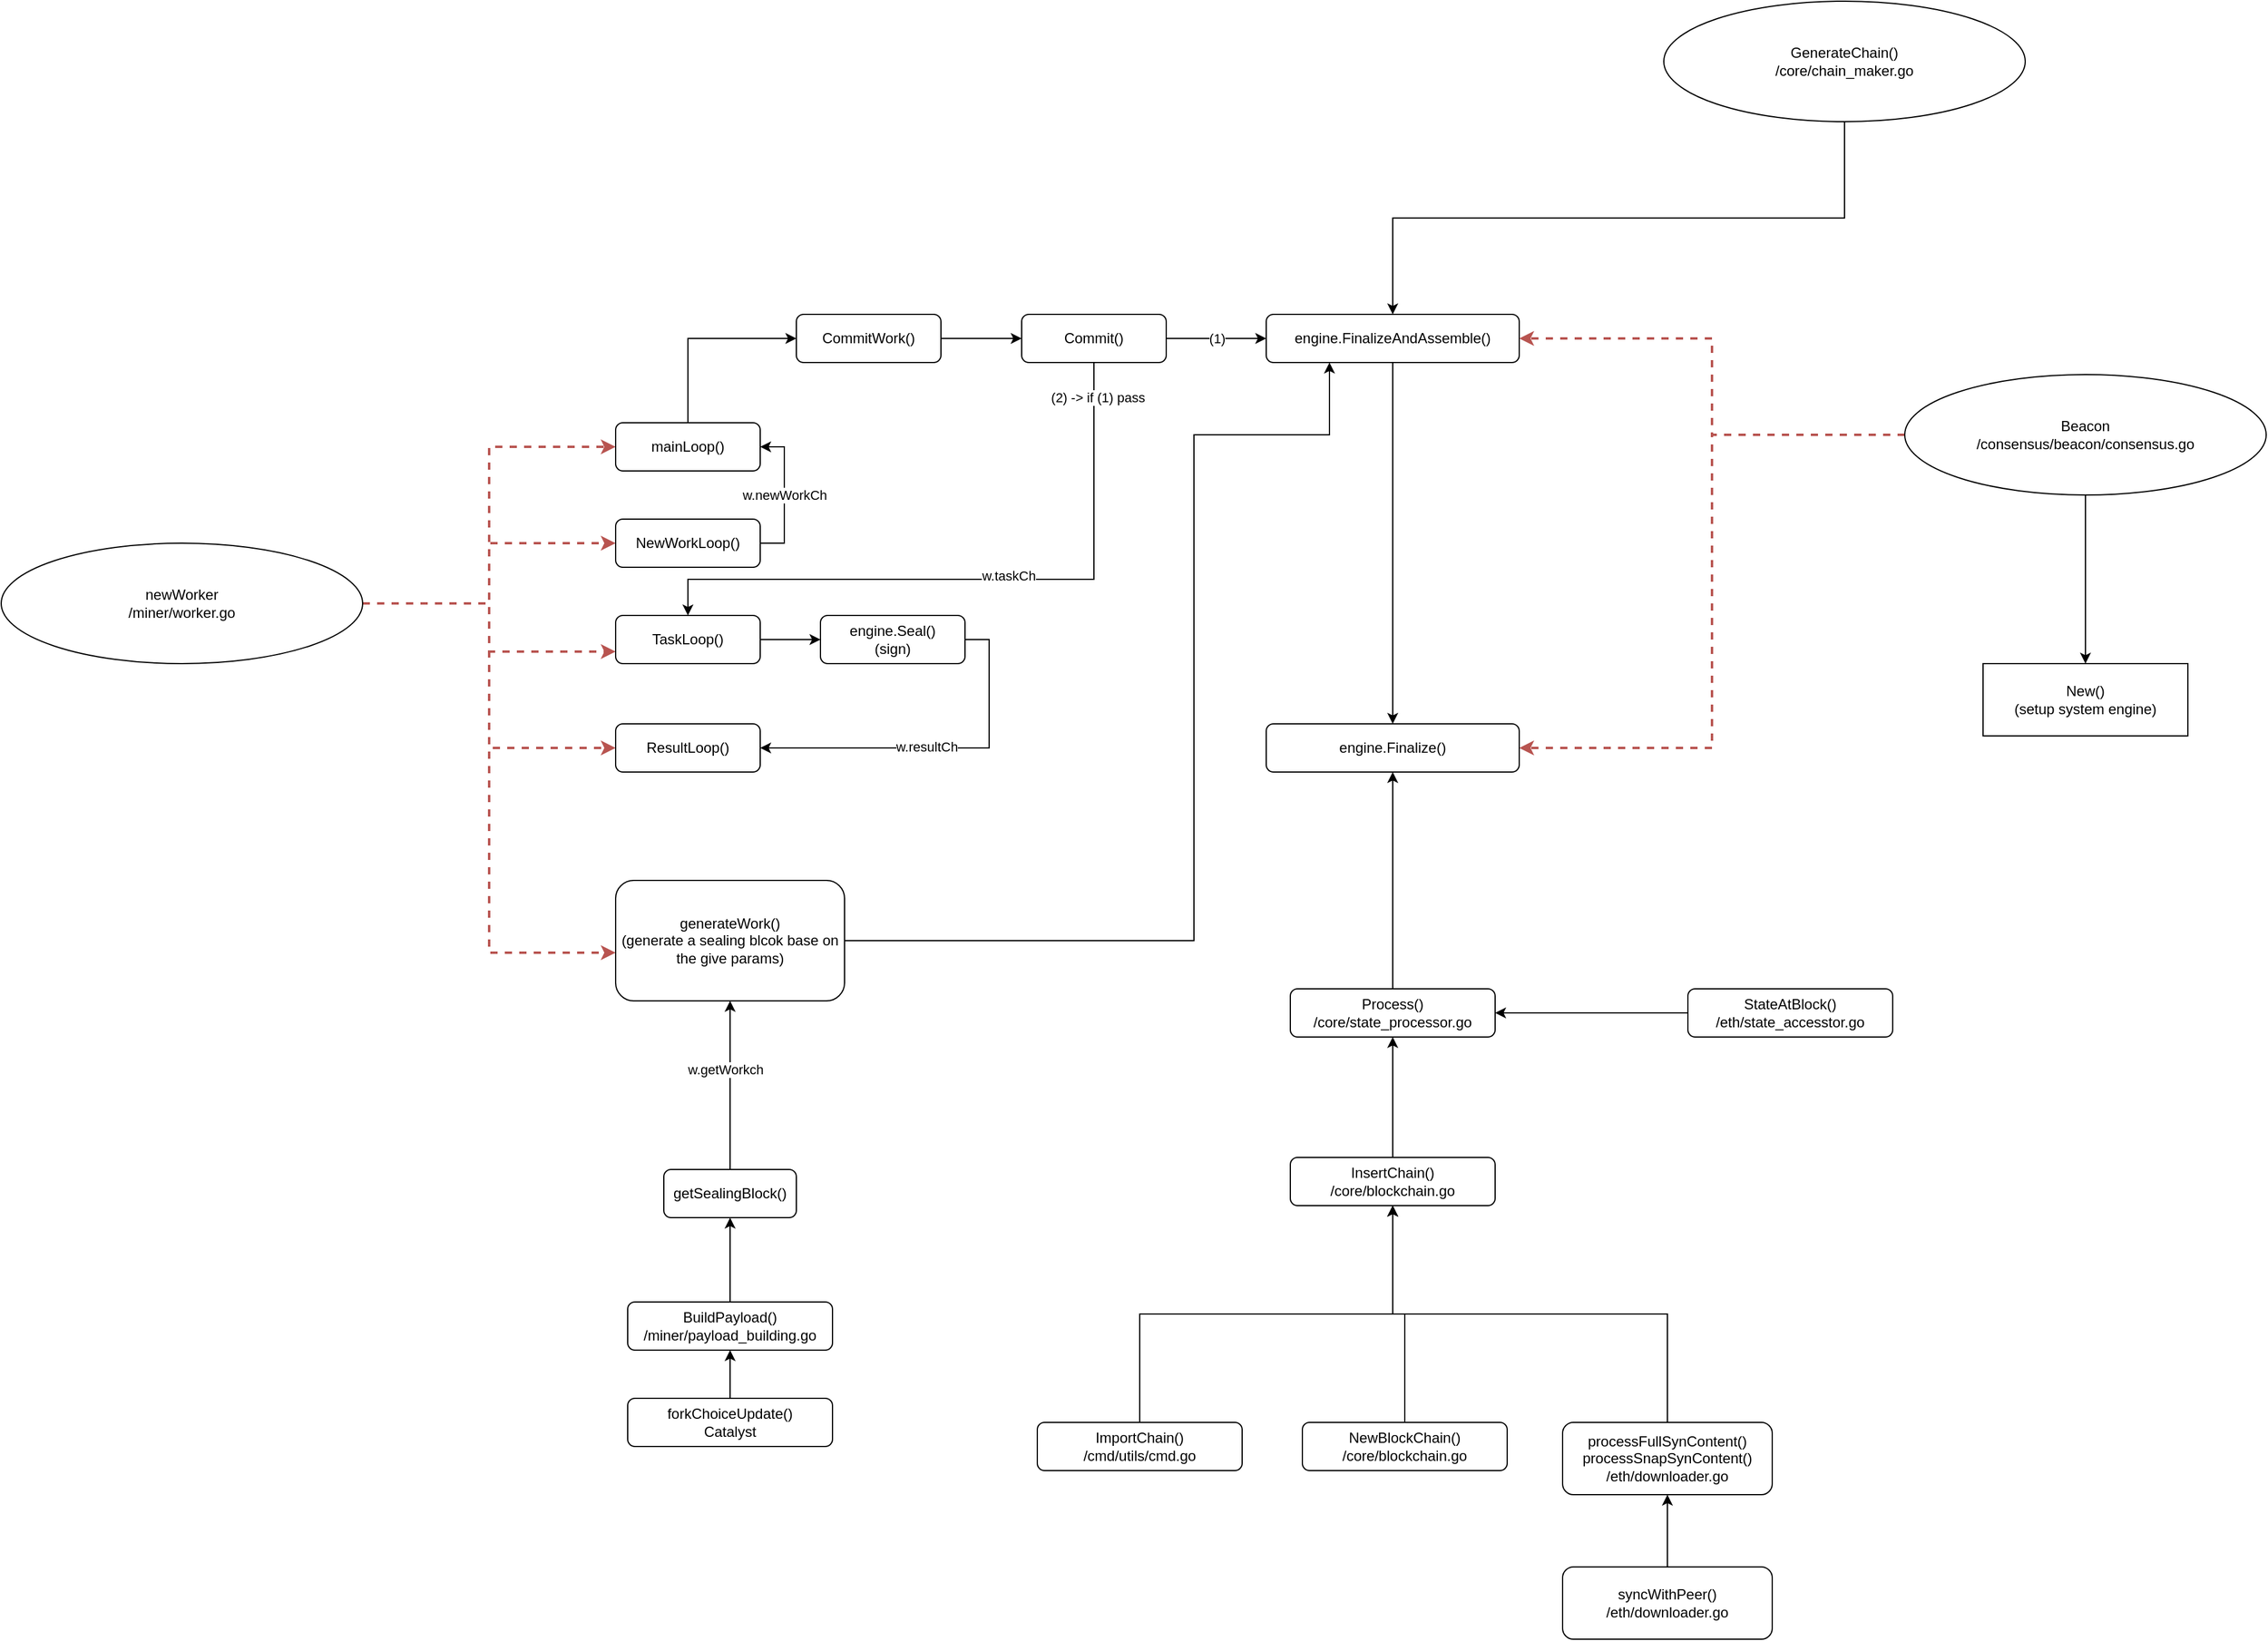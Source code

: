 <mxfile version="21.6.1" type="device">
  <diagram id="C5RBs43oDa-KdzZeNtuy" name="Page-1">
    <mxGraphModel dx="2053" dy="2083" grid="1" gridSize="10" guides="1" tooltips="1" connect="1" arrows="1" fold="1" page="1" pageScale="1" pageWidth="827" pageHeight="1169" math="0" shadow="0">
      <root>
        <mxCell id="WIyWlLk6GJQsqaUBKTNV-0" />
        <mxCell id="WIyWlLk6GJQsqaUBKTNV-1" parent="WIyWlLk6GJQsqaUBKTNV-0" />
        <mxCell id="1rgdmWDQQEfKbFcLu3pj-5" style="edgeStyle=orthogonalEdgeStyle;rounded=0;orthogonalLoop=1;jettySize=auto;html=1;exitX=1;exitY=0.5;exitDx=0;exitDy=0;entryX=0;entryY=0.5;entryDx=0;entryDy=0;fillColor=#f8cecc;strokeColor=#b85450;strokeWidth=2;dashed=1;" parent="WIyWlLk6GJQsqaUBKTNV-1" source="1rgdmWDQQEfKbFcLu3pj-37" target="1rgdmWDQQEfKbFcLu3pj-2" edge="1">
          <mxGeometry relative="1" as="geometry">
            <mxPoint x="240" y="335" as="sourcePoint" />
          </mxGeometry>
        </mxCell>
        <mxCell id="1rgdmWDQQEfKbFcLu3pj-8" style="edgeStyle=orthogonalEdgeStyle;rounded=0;orthogonalLoop=1;jettySize=auto;html=1;entryX=0;entryY=0.75;entryDx=0;entryDy=0;fillColor=#f8cecc;strokeColor=#b85450;strokeWidth=2;dashed=1;exitX=1;exitY=0.5;exitDx=0;exitDy=0;" parent="WIyWlLk6GJQsqaUBKTNV-1" source="1rgdmWDQQEfKbFcLu3pj-37" target="1rgdmWDQQEfKbFcLu3pj-1" edge="1">
          <mxGeometry relative="1" as="geometry">
            <mxPoint x="240" y="336" as="sourcePoint" />
          </mxGeometry>
        </mxCell>
        <mxCell id="1rgdmWDQQEfKbFcLu3pj-9" style="edgeStyle=orthogonalEdgeStyle;rounded=0;orthogonalLoop=1;jettySize=auto;html=1;entryX=0;entryY=0.5;entryDx=0;entryDy=0;fillColor=#f8cecc;strokeColor=#b85450;strokeWidth=2;dashed=1;exitX=1;exitY=0.5;exitDx=0;exitDy=0;" parent="WIyWlLk6GJQsqaUBKTNV-1" source="1rgdmWDQQEfKbFcLu3pj-37" target="1rgdmWDQQEfKbFcLu3pj-0" edge="1">
          <mxGeometry relative="1" as="geometry">
            <mxPoint x="240" y="335" as="sourcePoint" />
          </mxGeometry>
        </mxCell>
        <mxCell id="1rgdmWDQQEfKbFcLu3pj-10" style="edgeStyle=orthogonalEdgeStyle;rounded=0;orthogonalLoop=1;jettySize=auto;html=1;exitX=1;exitY=0.5;exitDx=0;exitDy=0;entryX=0;entryY=0.5;entryDx=0;entryDy=0;fillColor=#f8cecc;strokeColor=#b85450;strokeWidth=2;dashed=1;" parent="WIyWlLk6GJQsqaUBKTNV-1" source="1rgdmWDQQEfKbFcLu3pj-37" target="WIyWlLk6GJQsqaUBKTNV-11" edge="1">
          <mxGeometry relative="1" as="geometry">
            <mxPoint x="240" y="335" as="sourcePoint" />
          </mxGeometry>
        </mxCell>
        <mxCell id="1rgdmWDQQEfKbFcLu3pj-18" style="edgeStyle=orthogonalEdgeStyle;rounded=0;orthogonalLoop=1;jettySize=auto;html=1;exitX=0.5;exitY=0;exitDx=0;exitDy=0;entryX=0;entryY=0.5;entryDx=0;entryDy=0;" parent="WIyWlLk6GJQsqaUBKTNV-1" source="WIyWlLk6GJQsqaUBKTNV-11" target="1rgdmWDQQEfKbFcLu3pj-15" edge="1">
          <mxGeometry relative="1" as="geometry" />
        </mxCell>
        <mxCell id="WIyWlLk6GJQsqaUBKTNV-11" value="mainLoop()" style="rounded=1;whiteSpace=wrap;html=1;fontSize=12;glass=0;strokeWidth=1;shadow=0;" parent="WIyWlLk6GJQsqaUBKTNV-1" vertex="1">
          <mxGeometry x="370" y="190" width="120" height="40" as="geometry" />
        </mxCell>
        <mxCell id="1rgdmWDQQEfKbFcLu3pj-12" value="w.newWorkCh" style="edgeStyle=orthogonalEdgeStyle;rounded=0;orthogonalLoop=1;jettySize=auto;html=1;exitX=1;exitY=0.5;exitDx=0;exitDy=0;entryX=1;entryY=0.5;entryDx=0;entryDy=0;" parent="WIyWlLk6GJQsqaUBKTNV-1" source="1rgdmWDQQEfKbFcLu3pj-0" target="WIyWlLk6GJQsqaUBKTNV-11" edge="1">
          <mxGeometry relative="1" as="geometry" />
        </mxCell>
        <mxCell id="1rgdmWDQQEfKbFcLu3pj-0" value="NewWorkLoop()" style="rounded=1;whiteSpace=wrap;html=1;fontSize=12;glass=0;strokeWidth=1;shadow=0;" parent="WIyWlLk6GJQsqaUBKTNV-1" vertex="1">
          <mxGeometry x="370" y="270" width="120" height="40" as="geometry" />
        </mxCell>
        <mxCell id="1rgdmWDQQEfKbFcLu3pj-4" style="edgeStyle=orthogonalEdgeStyle;rounded=0;orthogonalLoop=1;jettySize=auto;html=1;exitX=1;exitY=0.5;exitDx=0;exitDy=0;entryX=0;entryY=0.5;entryDx=0;entryDy=0;" parent="WIyWlLk6GJQsqaUBKTNV-1" source="1rgdmWDQQEfKbFcLu3pj-1" target="1rgdmWDQQEfKbFcLu3pj-3" edge="1">
          <mxGeometry relative="1" as="geometry" />
        </mxCell>
        <mxCell id="1rgdmWDQQEfKbFcLu3pj-1" value="TaskLoop()" style="rounded=1;whiteSpace=wrap;html=1;fontSize=12;glass=0;strokeWidth=1;shadow=0;" parent="WIyWlLk6GJQsqaUBKTNV-1" vertex="1">
          <mxGeometry x="370" y="350" width="120" height="40" as="geometry" />
        </mxCell>
        <mxCell id="1rgdmWDQQEfKbFcLu3pj-2" value="ResultLoop()" style="rounded=1;whiteSpace=wrap;html=1;fontSize=12;glass=0;strokeWidth=1;shadow=0;" parent="WIyWlLk6GJQsqaUBKTNV-1" vertex="1">
          <mxGeometry x="370" y="440" width="120" height="40" as="geometry" />
        </mxCell>
        <mxCell id="1rgdmWDQQEfKbFcLu3pj-11" style="edgeStyle=orthogonalEdgeStyle;rounded=0;orthogonalLoop=1;jettySize=auto;html=1;exitX=1;exitY=0.5;exitDx=0;exitDy=0;entryX=1;entryY=0.5;entryDx=0;entryDy=0;" parent="WIyWlLk6GJQsqaUBKTNV-1" source="1rgdmWDQQEfKbFcLu3pj-3" target="1rgdmWDQQEfKbFcLu3pj-2" edge="1">
          <mxGeometry relative="1" as="geometry" />
        </mxCell>
        <mxCell id="1rgdmWDQQEfKbFcLu3pj-22" value="w.resultCh" style="edgeLabel;html=1;align=center;verticalAlign=middle;resizable=0;points=[];" parent="1rgdmWDQQEfKbFcLu3pj-11" vertex="1" connectable="0">
          <mxGeometry x="0.08" y="-1" relative="1" as="geometry">
            <mxPoint as="offset" />
          </mxGeometry>
        </mxCell>
        <mxCell id="1rgdmWDQQEfKbFcLu3pj-3" value="engine.Seal()&lt;br&gt;(sign)" style="rounded=1;whiteSpace=wrap;html=1;fontSize=12;glass=0;strokeWidth=1;shadow=0;" parent="WIyWlLk6GJQsqaUBKTNV-1" vertex="1">
          <mxGeometry x="540" y="350" width="120" height="40" as="geometry" />
        </mxCell>
        <mxCell id="1rgdmWDQQEfKbFcLu3pj-19" style="edgeStyle=orthogonalEdgeStyle;rounded=0;orthogonalLoop=1;jettySize=auto;html=1;exitX=1;exitY=0.5;exitDx=0;exitDy=0;entryX=0;entryY=0.5;entryDx=0;entryDy=0;" parent="WIyWlLk6GJQsqaUBKTNV-1" source="1rgdmWDQQEfKbFcLu3pj-15" target="1rgdmWDQQEfKbFcLu3pj-16" edge="1">
          <mxGeometry relative="1" as="geometry" />
        </mxCell>
        <mxCell id="1rgdmWDQQEfKbFcLu3pj-15" value="CommitWork()" style="rounded=1;whiteSpace=wrap;html=1;fontSize=12;glass=0;strokeWidth=1;shadow=0;" parent="WIyWlLk6GJQsqaUBKTNV-1" vertex="1">
          <mxGeometry x="520" y="100" width="120" height="40" as="geometry" />
        </mxCell>
        <mxCell id="1rgdmWDQQEfKbFcLu3pj-20" style="edgeStyle=orthogonalEdgeStyle;rounded=0;orthogonalLoop=1;jettySize=auto;html=1;exitX=0.5;exitY=1;exitDx=0;exitDy=0;entryX=0.5;entryY=0;entryDx=0;entryDy=0;" parent="WIyWlLk6GJQsqaUBKTNV-1" source="1rgdmWDQQEfKbFcLu3pj-16" target="1rgdmWDQQEfKbFcLu3pj-1" edge="1">
          <mxGeometry relative="1" as="geometry">
            <Array as="points">
              <mxPoint x="767" y="320" />
              <mxPoint x="430" y="320" />
            </Array>
          </mxGeometry>
        </mxCell>
        <mxCell id="1rgdmWDQQEfKbFcLu3pj-21" value="w.taskCh" style="edgeLabel;html=1;align=center;verticalAlign=middle;resizable=0;points=[];" parent="1rgdmWDQQEfKbFcLu3pj-20" vertex="1" connectable="0">
          <mxGeometry x="-0.082" y="-3" relative="1" as="geometry">
            <mxPoint as="offset" />
          </mxGeometry>
        </mxCell>
        <mxCell id="1rgdmWDQQEfKbFcLu3pj-25" value="(2) -&amp;gt; if (1) pass" style="edgeLabel;html=1;align=center;verticalAlign=middle;resizable=0;points=[];" parent="1rgdmWDQQEfKbFcLu3pj-20" vertex="1" connectable="0">
          <mxGeometry x="-0.894" y="3" relative="1" as="geometry">
            <mxPoint as="offset" />
          </mxGeometry>
        </mxCell>
        <mxCell id="1rgdmWDQQEfKbFcLu3pj-26" value="(1)" style="edgeStyle=orthogonalEdgeStyle;rounded=0;orthogonalLoop=1;jettySize=auto;html=1;exitX=1;exitY=0.5;exitDx=0;exitDy=0;entryX=0;entryY=0.5;entryDx=0;entryDy=0;" parent="WIyWlLk6GJQsqaUBKTNV-1" source="1rgdmWDQQEfKbFcLu3pj-16" target="1rgdmWDQQEfKbFcLu3pj-24" edge="1">
          <mxGeometry relative="1" as="geometry">
            <Array as="points">
              <mxPoint x="860" y="120" />
              <mxPoint x="860" y="120" />
            </Array>
          </mxGeometry>
        </mxCell>
        <mxCell id="1rgdmWDQQEfKbFcLu3pj-16" value="Commit()" style="rounded=1;whiteSpace=wrap;html=1;fontSize=12;glass=0;strokeWidth=1;shadow=0;" parent="WIyWlLk6GJQsqaUBKTNV-1" vertex="1">
          <mxGeometry x="707" y="100" width="120" height="40" as="geometry" />
        </mxCell>
        <mxCell id="1rgdmWDQQEfKbFcLu3pj-29" style="edgeStyle=orthogonalEdgeStyle;rounded=0;orthogonalLoop=1;jettySize=auto;html=1;exitX=0.5;exitY=1;exitDx=0;exitDy=0;entryX=0.5;entryY=0;entryDx=0;entryDy=0;" parent="WIyWlLk6GJQsqaUBKTNV-1" source="1rgdmWDQQEfKbFcLu3pj-24" target="1rgdmWDQQEfKbFcLu3pj-28" edge="1">
          <mxGeometry relative="1" as="geometry" />
        </mxCell>
        <mxCell id="1rgdmWDQQEfKbFcLu3pj-24" value="engine.FinalizeAndAssemble()" style="rounded=1;whiteSpace=wrap;html=1;fontSize=12;glass=0;strokeWidth=1;shadow=0;" parent="WIyWlLk6GJQsqaUBKTNV-1" vertex="1">
          <mxGeometry x="910" y="100" width="210" height="40" as="geometry" />
        </mxCell>
        <mxCell id="1rgdmWDQQEfKbFcLu3pj-30" style="edgeStyle=orthogonalEdgeStyle;rounded=0;orthogonalLoop=1;jettySize=auto;html=1;exitX=0;exitY=0.5;exitDx=0;exitDy=0;entryX=1;entryY=0.5;entryDx=0;entryDy=0;fillColor=#f8cecc;strokeColor=#b85450;dashed=1;strokeWidth=2;" parent="WIyWlLk6GJQsqaUBKTNV-1" source="1rgdmWDQQEfKbFcLu3pj-27" target="1rgdmWDQQEfKbFcLu3pj-24" edge="1">
          <mxGeometry relative="1" as="geometry" />
        </mxCell>
        <mxCell id="1rgdmWDQQEfKbFcLu3pj-31" style="edgeStyle=orthogonalEdgeStyle;rounded=0;orthogonalLoop=1;jettySize=auto;html=1;exitX=0;exitY=0.5;exitDx=0;exitDy=0;entryX=1;entryY=0.5;entryDx=0;entryDy=0;fillColor=#f8cecc;strokeColor=#b85450;dashed=1;strokeWidth=2;" parent="WIyWlLk6GJQsqaUBKTNV-1" source="1rgdmWDQQEfKbFcLu3pj-27" target="1rgdmWDQQEfKbFcLu3pj-28" edge="1">
          <mxGeometry relative="1" as="geometry">
            <Array as="points">
              <mxPoint x="1280" y="200" />
              <mxPoint x="1280" y="460" />
            </Array>
          </mxGeometry>
        </mxCell>
        <mxCell id="1rgdmWDQQEfKbFcLu3pj-33" style="edgeStyle=orthogonalEdgeStyle;rounded=0;orthogonalLoop=1;jettySize=auto;html=1;exitX=0.5;exitY=1;exitDx=0;exitDy=0;entryX=0.5;entryY=0;entryDx=0;entryDy=0;" parent="WIyWlLk6GJQsqaUBKTNV-1" source="1rgdmWDQQEfKbFcLu3pj-27" target="1rgdmWDQQEfKbFcLu3pj-32" edge="1">
          <mxGeometry relative="1" as="geometry" />
        </mxCell>
        <mxCell id="1rgdmWDQQEfKbFcLu3pj-27" value="Beacon&lt;br&gt;/consensus/beacon/consensus.go" style="ellipse;whiteSpace=wrap;html=1;" parent="WIyWlLk6GJQsqaUBKTNV-1" vertex="1">
          <mxGeometry x="1440" y="150" width="300" height="100" as="geometry" />
        </mxCell>
        <mxCell id="1rgdmWDQQEfKbFcLu3pj-28" value="engine.Finalize()" style="rounded=1;whiteSpace=wrap;html=1;fontSize=12;glass=0;strokeWidth=1;shadow=0;" parent="WIyWlLk6GJQsqaUBKTNV-1" vertex="1">
          <mxGeometry x="910" y="440" width="210" height="40" as="geometry" />
        </mxCell>
        <mxCell id="1rgdmWDQQEfKbFcLu3pj-32" value="New()&lt;br&gt;(setup system engine)" style="rounded=0;whiteSpace=wrap;html=1;" parent="WIyWlLk6GJQsqaUBKTNV-1" vertex="1">
          <mxGeometry x="1505" y="390" width="170" height="60" as="geometry" />
        </mxCell>
        <mxCell id="1rgdmWDQQEfKbFcLu3pj-36" style="edgeStyle=orthogonalEdgeStyle;rounded=0;orthogonalLoop=1;jettySize=auto;html=1;exitX=0.5;exitY=1;exitDx=0;exitDy=0;entryX=0.5;entryY=0;entryDx=0;entryDy=0;" parent="WIyWlLk6GJQsqaUBKTNV-1" source="1rgdmWDQQEfKbFcLu3pj-35" target="1rgdmWDQQEfKbFcLu3pj-24" edge="1">
          <mxGeometry relative="1" as="geometry" />
        </mxCell>
        <mxCell id="1rgdmWDQQEfKbFcLu3pj-35" value="GenerateChain()&lt;br&gt;/core/chain_maker.go" style="ellipse;whiteSpace=wrap;html=1;" parent="WIyWlLk6GJQsqaUBKTNV-1" vertex="1">
          <mxGeometry x="1240" y="-160" width="300" height="100" as="geometry" />
        </mxCell>
        <mxCell id="1rgdmWDQQEfKbFcLu3pj-40" style="edgeStyle=orthogonalEdgeStyle;rounded=0;orthogonalLoop=1;jettySize=auto;html=1;exitX=1;exitY=0.5;exitDx=0;exitDy=0;entryX=0;entryY=0.6;entryDx=0;entryDy=0;entryPerimeter=0;strokeWidth=2;dashed=1;fillColor=#f8cecc;strokeColor=#b85450;" parent="WIyWlLk6GJQsqaUBKTNV-1" source="1rgdmWDQQEfKbFcLu3pj-37" target="1rgdmWDQQEfKbFcLu3pj-38" edge="1">
          <mxGeometry relative="1" as="geometry" />
        </mxCell>
        <mxCell id="1rgdmWDQQEfKbFcLu3pj-37" value="newWorker&lt;br&gt;/miner/worker.go" style="ellipse;whiteSpace=wrap;html=1;" parent="WIyWlLk6GJQsqaUBKTNV-1" vertex="1">
          <mxGeometry x="-140" y="290" width="300" height="100" as="geometry" />
        </mxCell>
        <mxCell id="1rgdmWDQQEfKbFcLu3pj-39" style="edgeStyle=orthogonalEdgeStyle;rounded=0;orthogonalLoop=1;jettySize=auto;html=1;exitX=1;exitY=0.5;exitDx=0;exitDy=0;entryX=0.25;entryY=1;entryDx=0;entryDy=0;" parent="WIyWlLk6GJQsqaUBKTNV-1" source="1rgdmWDQQEfKbFcLu3pj-38" target="1rgdmWDQQEfKbFcLu3pj-24" edge="1">
          <mxGeometry relative="1" as="geometry">
            <Array as="points">
              <mxPoint x="850" y="620" />
              <mxPoint x="850" y="200" />
              <mxPoint x="963" y="200" />
            </Array>
          </mxGeometry>
        </mxCell>
        <mxCell id="1rgdmWDQQEfKbFcLu3pj-38" value="generateWork()&lt;br&gt;(generate a sealing blcok base on the give params)" style="rounded=1;whiteSpace=wrap;html=1;fontSize=12;glass=0;strokeWidth=1;shadow=0;" parent="WIyWlLk6GJQsqaUBKTNV-1" vertex="1">
          <mxGeometry x="370" y="570" width="190" height="100" as="geometry" />
        </mxCell>
        <mxCell id="1rgdmWDQQEfKbFcLu3pj-42" style="edgeStyle=orthogonalEdgeStyle;rounded=0;orthogonalLoop=1;jettySize=auto;html=1;exitX=0.5;exitY=0;exitDx=0;exitDy=0;entryX=0.5;entryY=1;entryDx=0;entryDy=0;" parent="WIyWlLk6GJQsqaUBKTNV-1" source="1rgdmWDQQEfKbFcLu3pj-41" target="1rgdmWDQQEfKbFcLu3pj-38" edge="1">
          <mxGeometry relative="1" as="geometry" />
        </mxCell>
        <mxCell id="1rgdmWDQQEfKbFcLu3pj-43" value="w.getWorkch" style="edgeLabel;html=1;align=center;verticalAlign=middle;resizable=0;points=[];" parent="1rgdmWDQQEfKbFcLu3pj-42" vertex="1" connectable="0">
          <mxGeometry x="0.186" y="4" relative="1" as="geometry">
            <mxPoint as="offset" />
          </mxGeometry>
        </mxCell>
        <mxCell id="1rgdmWDQQEfKbFcLu3pj-41" value="getSealingBlock()" style="rounded=1;whiteSpace=wrap;html=1;fontSize=12;glass=0;strokeWidth=1;shadow=0;" parent="WIyWlLk6GJQsqaUBKTNV-1" vertex="1">
          <mxGeometry x="410" y="810" width="110" height="40" as="geometry" />
        </mxCell>
        <mxCell id="1rgdmWDQQEfKbFcLu3pj-45" style="edgeStyle=orthogonalEdgeStyle;rounded=0;orthogonalLoop=1;jettySize=auto;html=1;exitX=0.5;exitY=0;exitDx=0;exitDy=0;entryX=0.5;entryY=1;entryDx=0;entryDy=0;" parent="WIyWlLk6GJQsqaUBKTNV-1" source="1rgdmWDQQEfKbFcLu3pj-44" target="1rgdmWDQQEfKbFcLu3pj-41" edge="1">
          <mxGeometry relative="1" as="geometry" />
        </mxCell>
        <mxCell id="1rgdmWDQQEfKbFcLu3pj-44" value="BuildPayload()&lt;br&gt;/miner/payload_building.go" style="rounded=1;whiteSpace=wrap;html=1;fontSize=12;glass=0;strokeWidth=1;shadow=0;" parent="WIyWlLk6GJQsqaUBKTNV-1" vertex="1">
          <mxGeometry x="380" y="920" width="170" height="40" as="geometry" />
        </mxCell>
        <mxCell id="1rgdmWDQQEfKbFcLu3pj-47" style="edgeStyle=orthogonalEdgeStyle;rounded=0;orthogonalLoop=1;jettySize=auto;html=1;exitX=0.5;exitY=0;exitDx=0;exitDy=0;entryX=0.5;entryY=1;entryDx=0;entryDy=0;" parent="WIyWlLk6GJQsqaUBKTNV-1" source="1rgdmWDQQEfKbFcLu3pj-46" target="1rgdmWDQQEfKbFcLu3pj-44" edge="1">
          <mxGeometry relative="1" as="geometry" />
        </mxCell>
        <mxCell id="1rgdmWDQQEfKbFcLu3pj-46" value="forkChoiceUpdate()&lt;br&gt;Catalyst" style="rounded=1;whiteSpace=wrap;html=1;fontSize=12;glass=0;strokeWidth=1;shadow=0;" parent="WIyWlLk6GJQsqaUBKTNV-1" vertex="1">
          <mxGeometry x="380" y="1000" width="170" height="40" as="geometry" />
        </mxCell>
        <mxCell id="1rgdmWDQQEfKbFcLu3pj-49" style="edgeStyle=orthogonalEdgeStyle;rounded=0;orthogonalLoop=1;jettySize=auto;html=1;exitX=0.5;exitY=0;exitDx=0;exitDy=0;entryX=0.5;entryY=1;entryDx=0;entryDy=0;" parent="WIyWlLk6GJQsqaUBKTNV-1" source="1rgdmWDQQEfKbFcLu3pj-48" target="1rgdmWDQQEfKbFcLu3pj-28" edge="1">
          <mxGeometry relative="1" as="geometry" />
        </mxCell>
        <mxCell id="1rgdmWDQQEfKbFcLu3pj-48" value="Process()&lt;br&gt;/core/state_processor.go" style="rounded=1;whiteSpace=wrap;html=1;fontSize=12;glass=0;strokeWidth=1;shadow=0;" parent="WIyWlLk6GJQsqaUBKTNV-1" vertex="1">
          <mxGeometry x="930" y="660" width="170" height="40" as="geometry" />
        </mxCell>
        <mxCell id="1rgdmWDQQEfKbFcLu3pj-51" style="edgeStyle=orthogonalEdgeStyle;rounded=0;orthogonalLoop=1;jettySize=auto;html=1;exitX=0;exitY=0.5;exitDx=0;exitDy=0;" parent="WIyWlLk6GJQsqaUBKTNV-1" source="1rgdmWDQQEfKbFcLu3pj-50" target="1rgdmWDQQEfKbFcLu3pj-48" edge="1">
          <mxGeometry relative="1" as="geometry" />
        </mxCell>
        <mxCell id="1rgdmWDQQEfKbFcLu3pj-50" value="StateAtBlock()&lt;br&gt;/eth/state_accesstor.go" style="rounded=1;whiteSpace=wrap;html=1;fontSize=12;glass=0;strokeWidth=1;shadow=0;" parent="WIyWlLk6GJQsqaUBKTNV-1" vertex="1">
          <mxGeometry x="1260" y="660" width="170" height="40" as="geometry" />
        </mxCell>
        <mxCell id="1rgdmWDQQEfKbFcLu3pj-53" style="edgeStyle=orthogonalEdgeStyle;rounded=0;orthogonalLoop=1;jettySize=auto;html=1;exitX=0.5;exitY=0;exitDx=0;exitDy=0;entryX=0.5;entryY=1;entryDx=0;entryDy=0;" parent="WIyWlLk6GJQsqaUBKTNV-1" source="1rgdmWDQQEfKbFcLu3pj-52" target="1rgdmWDQQEfKbFcLu3pj-48" edge="1">
          <mxGeometry relative="1" as="geometry" />
        </mxCell>
        <mxCell id="1rgdmWDQQEfKbFcLu3pj-52" value="InsertChain()&lt;br&gt;/core/blockchain.go" style="rounded=1;whiteSpace=wrap;html=1;fontSize=12;glass=0;strokeWidth=1;shadow=0;" parent="WIyWlLk6GJQsqaUBKTNV-1" vertex="1">
          <mxGeometry x="930" y="800" width="170" height="40" as="geometry" />
        </mxCell>
        <mxCell id="1rgdmWDQQEfKbFcLu3pj-55" style="edgeStyle=orthogonalEdgeStyle;rounded=0;orthogonalLoop=1;jettySize=auto;html=1;exitX=0.5;exitY=0;exitDx=0;exitDy=0;" parent="WIyWlLk6GJQsqaUBKTNV-1" source="1rgdmWDQQEfKbFcLu3pj-54" target="1rgdmWDQQEfKbFcLu3pj-52" edge="1">
          <mxGeometry relative="1" as="geometry" />
        </mxCell>
        <mxCell id="1rgdmWDQQEfKbFcLu3pj-54" value="ImportChain()&lt;br&gt;/cmd/utils/cmd.go" style="rounded=1;whiteSpace=wrap;html=1;fontSize=12;glass=0;strokeWidth=1;shadow=0;" parent="WIyWlLk6GJQsqaUBKTNV-1" vertex="1">
          <mxGeometry x="720" y="1020" width="170" height="40" as="geometry" />
        </mxCell>
        <mxCell id="1rgdmWDQQEfKbFcLu3pj-59" style="edgeStyle=orthogonalEdgeStyle;rounded=0;orthogonalLoop=1;jettySize=auto;html=1;exitX=0.5;exitY=0;exitDx=0;exitDy=0;entryX=0.5;entryY=1;entryDx=0;entryDy=0;" parent="WIyWlLk6GJQsqaUBKTNV-1" source="1rgdmWDQQEfKbFcLu3pj-58" target="1rgdmWDQQEfKbFcLu3pj-52" edge="1">
          <mxGeometry relative="1" as="geometry" />
        </mxCell>
        <mxCell id="1rgdmWDQQEfKbFcLu3pj-58" value="NewBlockChain()&lt;br&gt;/core/blockchain.go" style="rounded=1;whiteSpace=wrap;html=1;fontSize=12;glass=0;strokeWidth=1;shadow=0;" parent="WIyWlLk6GJQsqaUBKTNV-1" vertex="1">
          <mxGeometry x="940" y="1020" width="170" height="40" as="geometry" />
        </mxCell>
        <mxCell id="1rgdmWDQQEfKbFcLu3pj-61" style="edgeStyle=orthogonalEdgeStyle;rounded=0;orthogonalLoop=1;jettySize=auto;html=1;exitX=0.5;exitY=0;exitDx=0;exitDy=0;entryX=0.5;entryY=1;entryDx=0;entryDy=0;" parent="WIyWlLk6GJQsqaUBKTNV-1" source="1rgdmWDQQEfKbFcLu3pj-60" target="1rgdmWDQQEfKbFcLu3pj-52" edge="1">
          <mxGeometry relative="1" as="geometry" />
        </mxCell>
        <mxCell id="1rgdmWDQQEfKbFcLu3pj-60" value="processFullSynContent()&lt;br&gt;processSnapSynContent()&lt;br&gt;/eth/downloader.go" style="rounded=1;whiteSpace=wrap;html=1;fontSize=12;glass=0;strokeWidth=1;shadow=0;" parent="WIyWlLk6GJQsqaUBKTNV-1" vertex="1">
          <mxGeometry x="1156" y="1020" width="174" height="60" as="geometry" />
        </mxCell>
        <mxCell id="1rgdmWDQQEfKbFcLu3pj-63" style="edgeStyle=orthogonalEdgeStyle;rounded=0;orthogonalLoop=1;jettySize=auto;html=1;exitX=0.5;exitY=0;exitDx=0;exitDy=0;entryX=0.5;entryY=1;entryDx=0;entryDy=0;" parent="WIyWlLk6GJQsqaUBKTNV-1" source="1rgdmWDQQEfKbFcLu3pj-62" target="1rgdmWDQQEfKbFcLu3pj-60" edge="1">
          <mxGeometry relative="1" as="geometry" />
        </mxCell>
        <mxCell id="1rgdmWDQQEfKbFcLu3pj-62" value="syncWithPeer()&lt;br&gt;/eth/downloader.go" style="rounded=1;whiteSpace=wrap;html=1;fontSize=12;glass=0;strokeWidth=1;shadow=0;" parent="WIyWlLk6GJQsqaUBKTNV-1" vertex="1">
          <mxGeometry x="1156" y="1140" width="174" height="60" as="geometry" />
        </mxCell>
      </root>
    </mxGraphModel>
  </diagram>
</mxfile>
